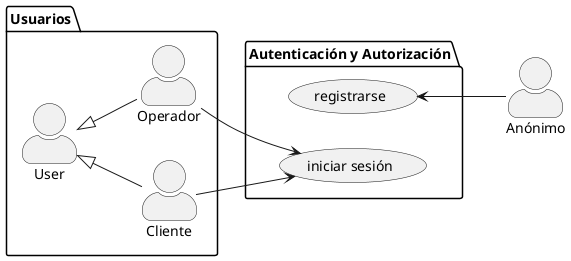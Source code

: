 @startuml auth
left to right direction
skinparam actorStyle awesome


actor "Anónimo" as Anonimo

package Usuarios {
  actor Cliente
  actor Operador

  User <|-- Cliente
  User <|-- Operador
}


package "Autenticación y Autorización" {
  usecase "registrarse" as registro
  usecase "iniciar sesión" as login
}

Anonimo -up-> registro
Cliente --> login
Operador --> login

@enduml